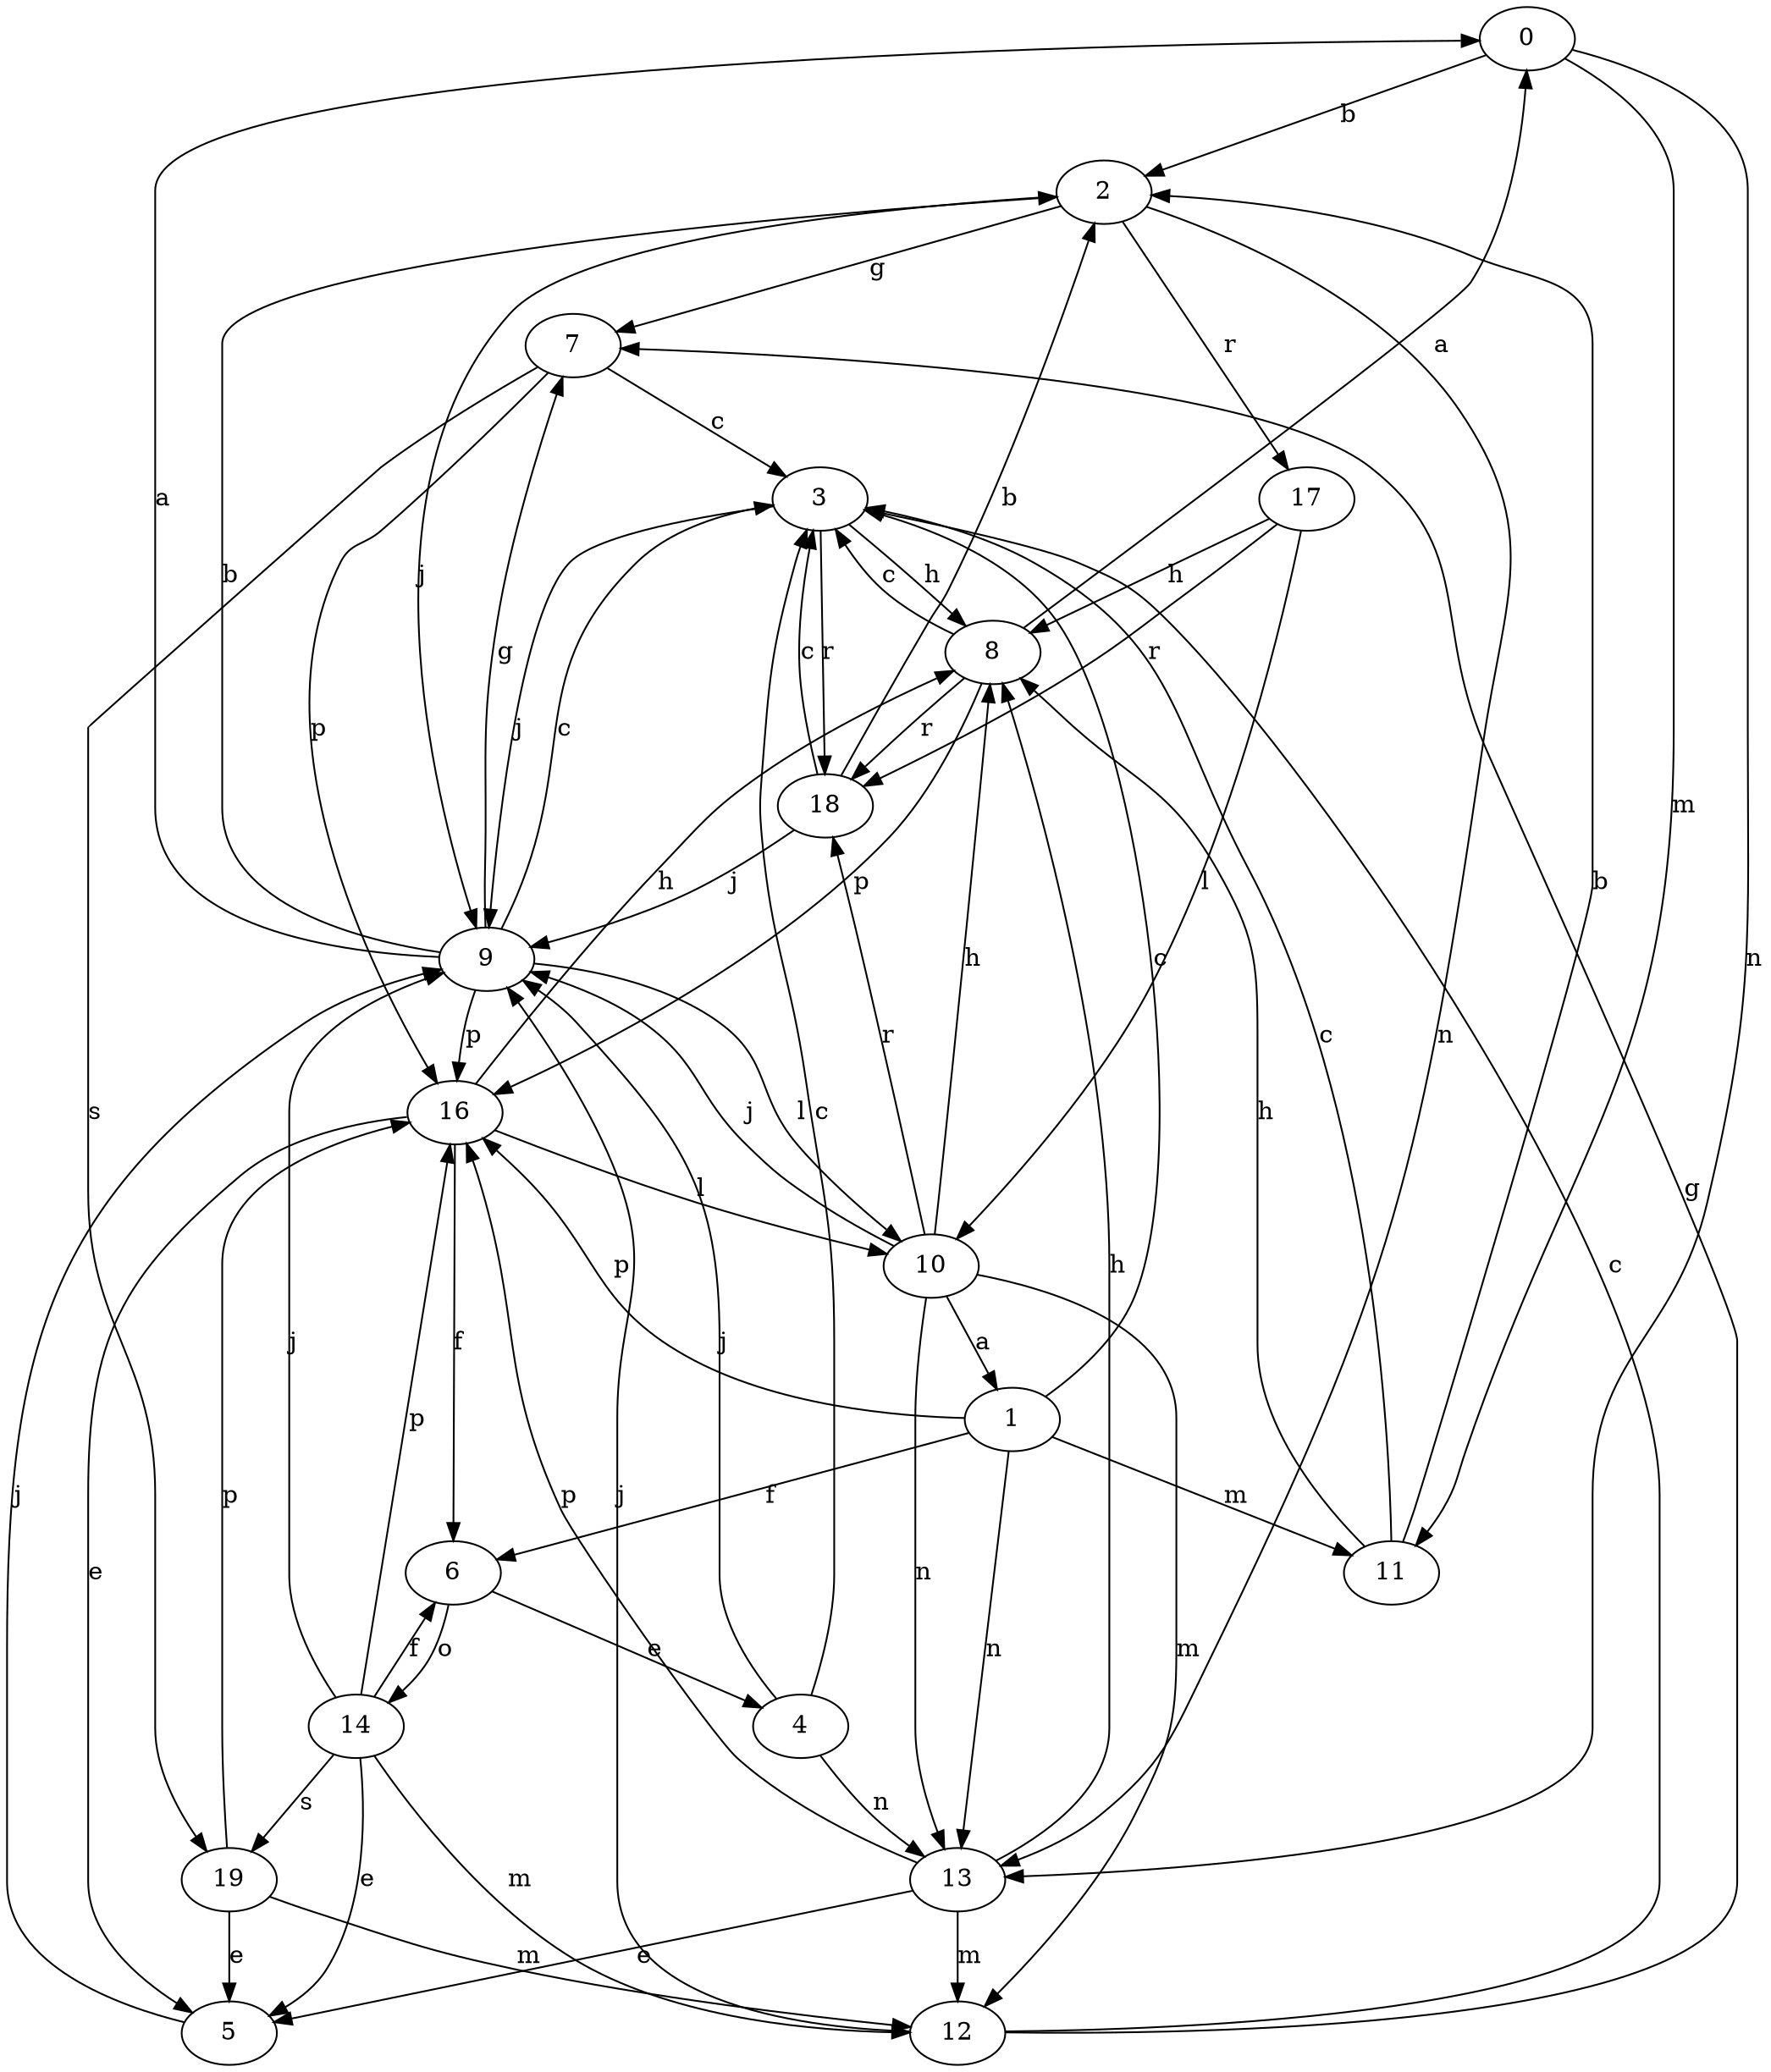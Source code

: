 strict digraph  {
0;
1;
2;
3;
4;
5;
6;
7;
8;
9;
10;
11;
12;
13;
14;
16;
17;
18;
19;
0 -> 2  [label=b];
0 -> 11  [label=m];
0 -> 13  [label=n];
1 -> 3  [label=c];
1 -> 6  [label=f];
1 -> 11  [label=m];
1 -> 13  [label=n];
1 -> 16  [label=p];
2 -> 7  [label=g];
2 -> 9  [label=j];
2 -> 13  [label=n];
2 -> 17  [label=r];
3 -> 8  [label=h];
3 -> 9  [label=j];
3 -> 18  [label=r];
4 -> 3  [label=c];
4 -> 9  [label=j];
4 -> 13  [label=n];
5 -> 9  [label=j];
6 -> 4  [label=e];
6 -> 14  [label=o];
7 -> 3  [label=c];
7 -> 16  [label=p];
7 -> 19  [label=s];
8 -> 0  [label=a];
8 -> 3  [label=c];
8 -> 16  [label=p];
8 -> 18  [label=r];
9 -> 0  [label=a];
9 -> 2  [label=b];
9 -> 3  [label=c];
9 -> 7  [label=g];
9 -> 10  [label=l];
9 -> 16  [label=p];
10 -> 1  [label=a];
10 -> 8  [label=h];
10 -> 9  [label=j];
10 -> 12  [label=m];
10 -> 13  [label=n];
10 -> 18  [label=r];
11 -> 2  [label=b];
11 -> 3  [label=c];
11 -> 8  [label=h];
12 -> 3  [label=c];
12 -> 7  [label=g];
12 -> 9  [label=j];
13 -> 5  [label=e];
13 -> 8  [label=h];
13 -> 12  [label=m];
13 -> 16  [label=p];
14 -> 5  [label=e];
14 -> 6  [label=f];
14 -> 9  [label=j];
14 -> 12  [label=m];
14 -> 16  [label=p];
14 -> 19  [label=s];
16 -> 5  [label=e];
16 -> 6  [label=f];
16 -> 8  [label=h];
16 -> 10  [label=l];
17 -> 8  [label=h];
17 -> 10  [label=l];
17 -> 18  [label=r];
18 -> 2  [label=b];
18 -> 3  [label=c];
18 -> 9  [label=j];
19 -> 5  [label=e];
19 -> 12  [label=m];
19 -> 16  [label=p];
}
